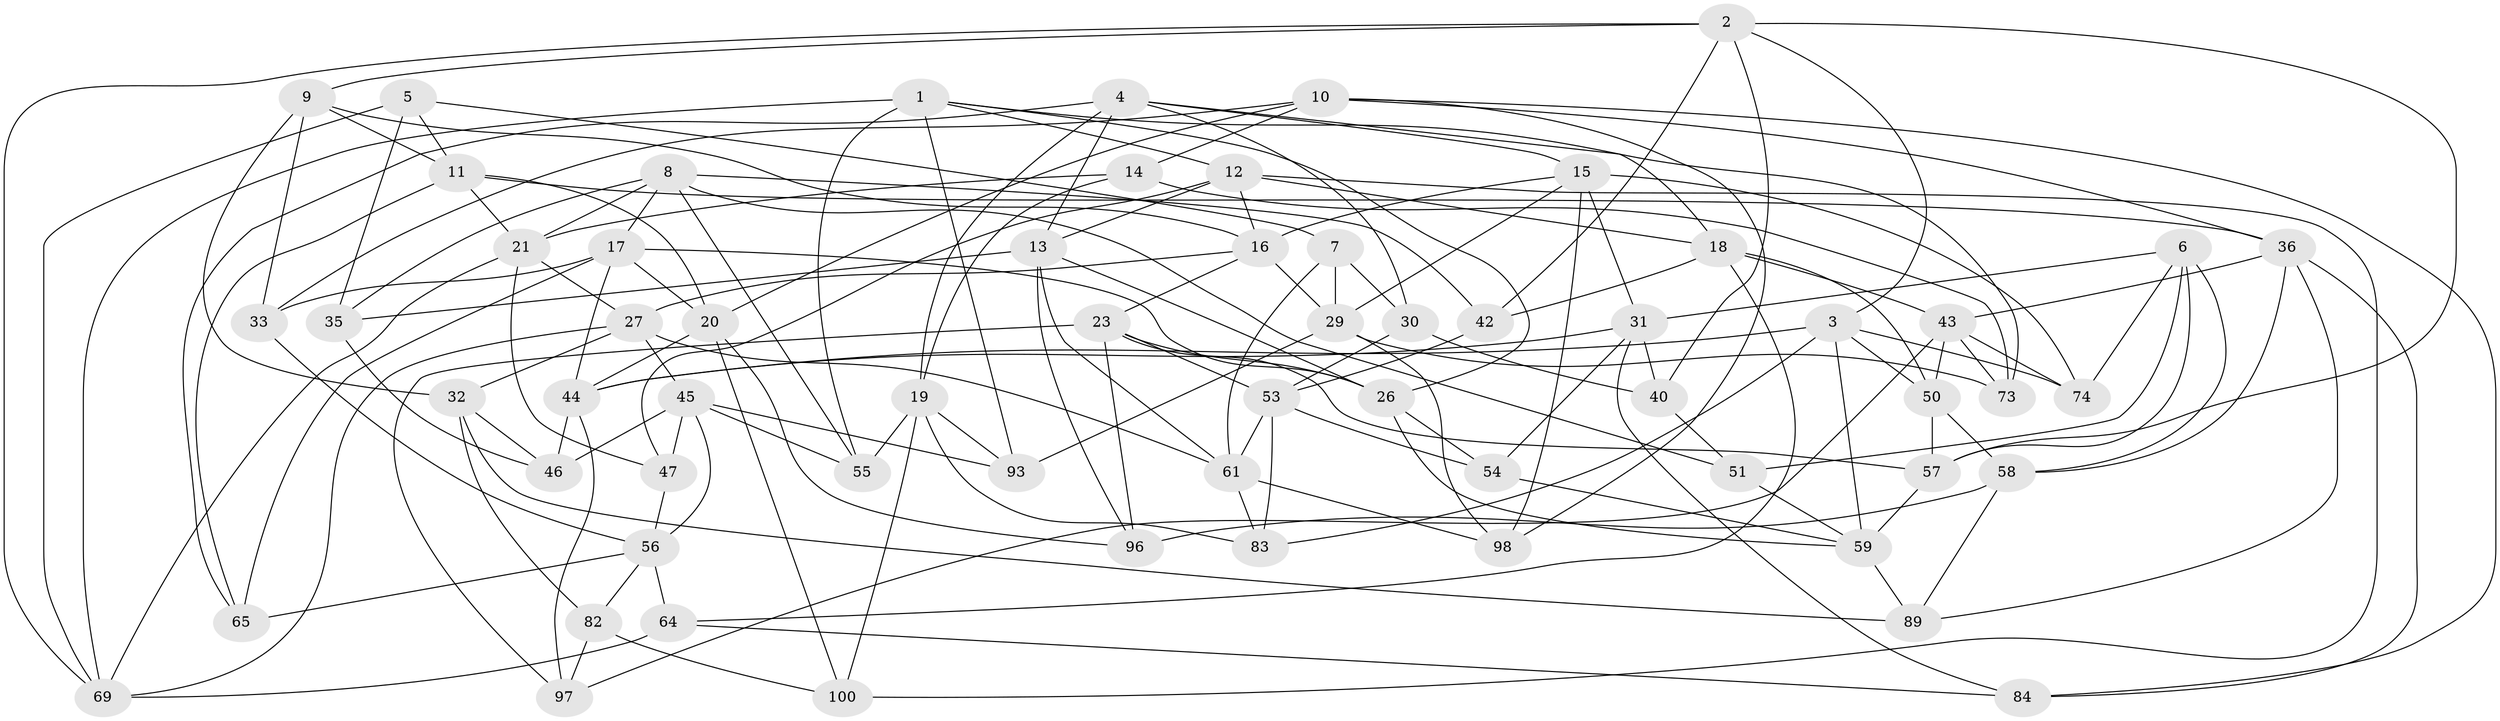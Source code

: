 // original degree distribution, {4: 1.0}
// Generated by graph-tools (version 1.1) at 2025/11/02/21/25 10:11:16]
// undirected, 62 vertices, 157 edges
graph export_dot {
graph [start="1"]
  node [color=gray90,style=filled];
  1 [super="+37"];
  2 [super="+28"];
  3 [super="+81"];
  4 [super="+66"];
  5;
  6 [super="+25"];
  7 [super="+22"];
  8 [super="+88"];
  9 [super="+41"];
  10 [super="+60"];
  11 [super="+34"];
  12 [super="+87"];
  13 [super="+78"];
  14;
  15 [super="+94"];
  16 [super="+49"];
  17 [super="+39"];
  18 [super="+92"];
  19 [super="+80"];
  20 [super="+91"];
  21 [super="+24"];
  23 [super="+38"];
  26 [super="+68"];
  27 [super="+76"];
  29 [super="+63"];
  30 [super="+77"];
  31 [super="+95"];
  32 [super="+48"];
  33;
  35;
  36 [super="+67"];
  40;
  42;
  43 [super="+62"];
  44 [super="+52"];
  45 [super="+71"];
  46;
  47;
  50 [super="+86"];
  51;
  53 [super="+79"];
  54;
  55;
  56 [super="+72"];
  57 [super="+85"];
  58 [super="+75"];
  59 [super="+90"];
  61 [super="+99"];
  64;
  65;
  69 [super="+70"];
  73;
  74;
  82;
  83;
  84;
  89;
  93;
  96;
  97;
  98;
  100;
  1 -- 93;
  1 -- 55;
  1 -- 73;
  1 -- 26;
  1 -- 12;
  1 -- 69;
  2 -- 9;
  2 -- 3;
  2 -- 40;
  2 -- 57;
  2 -- 42;
  2 -- 69;
  3 -- 83;
  3 -- 50;
  3 -- 74;
  3 -- 44;
  3 -- 59;
  4 -- 13;
  4 -- 19;
  4 -- 65;
  4 -- 30;
  4 -- 18;
  4 -- 15;
  5 -- 11;
  5 -- 69;
  5 -- 7;
  5 -- 35;
  6 -- 51;
  6 -- 57 [weight=2];
  6 -- 58;
  6 -- 74;
  6 -- 31;
  7 -- 30 [weight=3];
  7 -- 29;
  7 -- 61;
  8 -- 35;
  8 -- 17;
  8 -- 55;
  8 -- 42;
  8 -- 51;
  8 -- 21;
  9 -- 33;
  9 -- 32 [weight=2];
  9 -- 11;
  9 -- 16;
  10 -- 33;
  10 -- 14;
  10 -- 84;
  10 -- 20;
  10 -- 98;
  10 -- 36;
  11 -- 65;
  11 -- 36;
  11 -- 20;
  11 -- 21;
  12 -- 100;
  12 -- 16;
  12 -- 18;
  12 -- 13;
  12 -- 47;
  13 -- 61;
  13 -- 26;
  13 -- 96;
  13 -- 35;
  14 -- 19;
  14 -- 73;
  14 -- 21;
  15 -- 98;
  15 -- 29;
  15 -- 74;
  15 -- 31;
  15 -- 16;
  16 -- 27;
  16 -- 29;
  16 -- 23;
  17 -- 33;
  17 -- 20;
  17 -- 65;
  17 -- 44;
  17 -- 26;
  18 -- 43;
  18 -- 64;
  18 -- 42;
  18 -- 50;
  19 -- 93;
  19 -- 83;
  19 -- 100;
  19 -- 55;
  20 -- 96;
  20 -- 100;
  20 -- 44;
  21 -- 47;
  21 -- 69;
  21 -- 27;
  23 -- 97;
  23 -- 57;
  23 -- 96;
  23 -- 53;
  23 -- 26;
  26 -- 59;
  26 -- 54;
  27 -- 61;
  27 -- 32;
  27 -- 45;
  27 -- 69;
  29 -- 98;
  29 -- 93;
  29 -- 73;
  30 -- 53;
  30 -- 40;
  31 -- 84;
  31 -- 54;
  31 -- 40;
  31 -- 44;
  32 -- 89;
  32 -- 46;
  32 -- 82;
  33 -- 56;
  35 -- 46;
  36 -- 58;
  36 -- 84;
  36 -- 89;
  36 -- 43;
  40 -- 51;
  42 -- 53;
  43 -- 97;
  43 -- 73;
  43 -- 50;
  43 -- 74;
  44 -- 46;
  44 -- 97;
  45 -- 47;
  45 -- 93;
  45 -- 46;
  45 -- 56;
  45 -- 55;
  47 -- 56;
  50 -- 57;
  50 -- 58 [weight=2];
  51 -- 59;
  53 -- 83;
  53 -- 54;
  53 -- 61;
  54 -- 59;
  56 -- 82;
  56 -- 64;
  56 -- 65;
  57 -- 59;
  58 -- 89;
  58 -- 96;
  59 -- 89;
  61 -- 83;
  61 -- 98;
  64 -- 84;
  64 -- 69;
  82 -- 100;
  82 -- 97;
}
